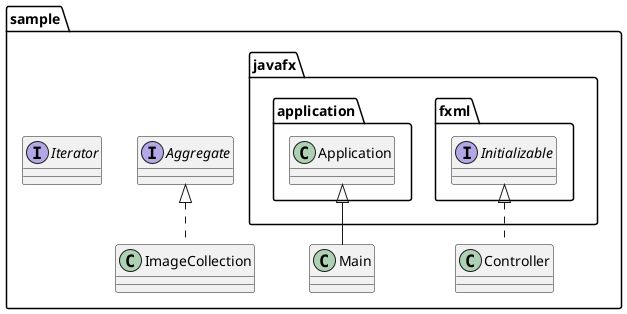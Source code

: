 @startuml

package sample <<Folder>>{
class Main extends javafx.application.Application
class Controller implements javafx.fxml.Initializable
interface Aggregate
interface Iterator
class ImageCollection implements Aggregate
}

@enduml